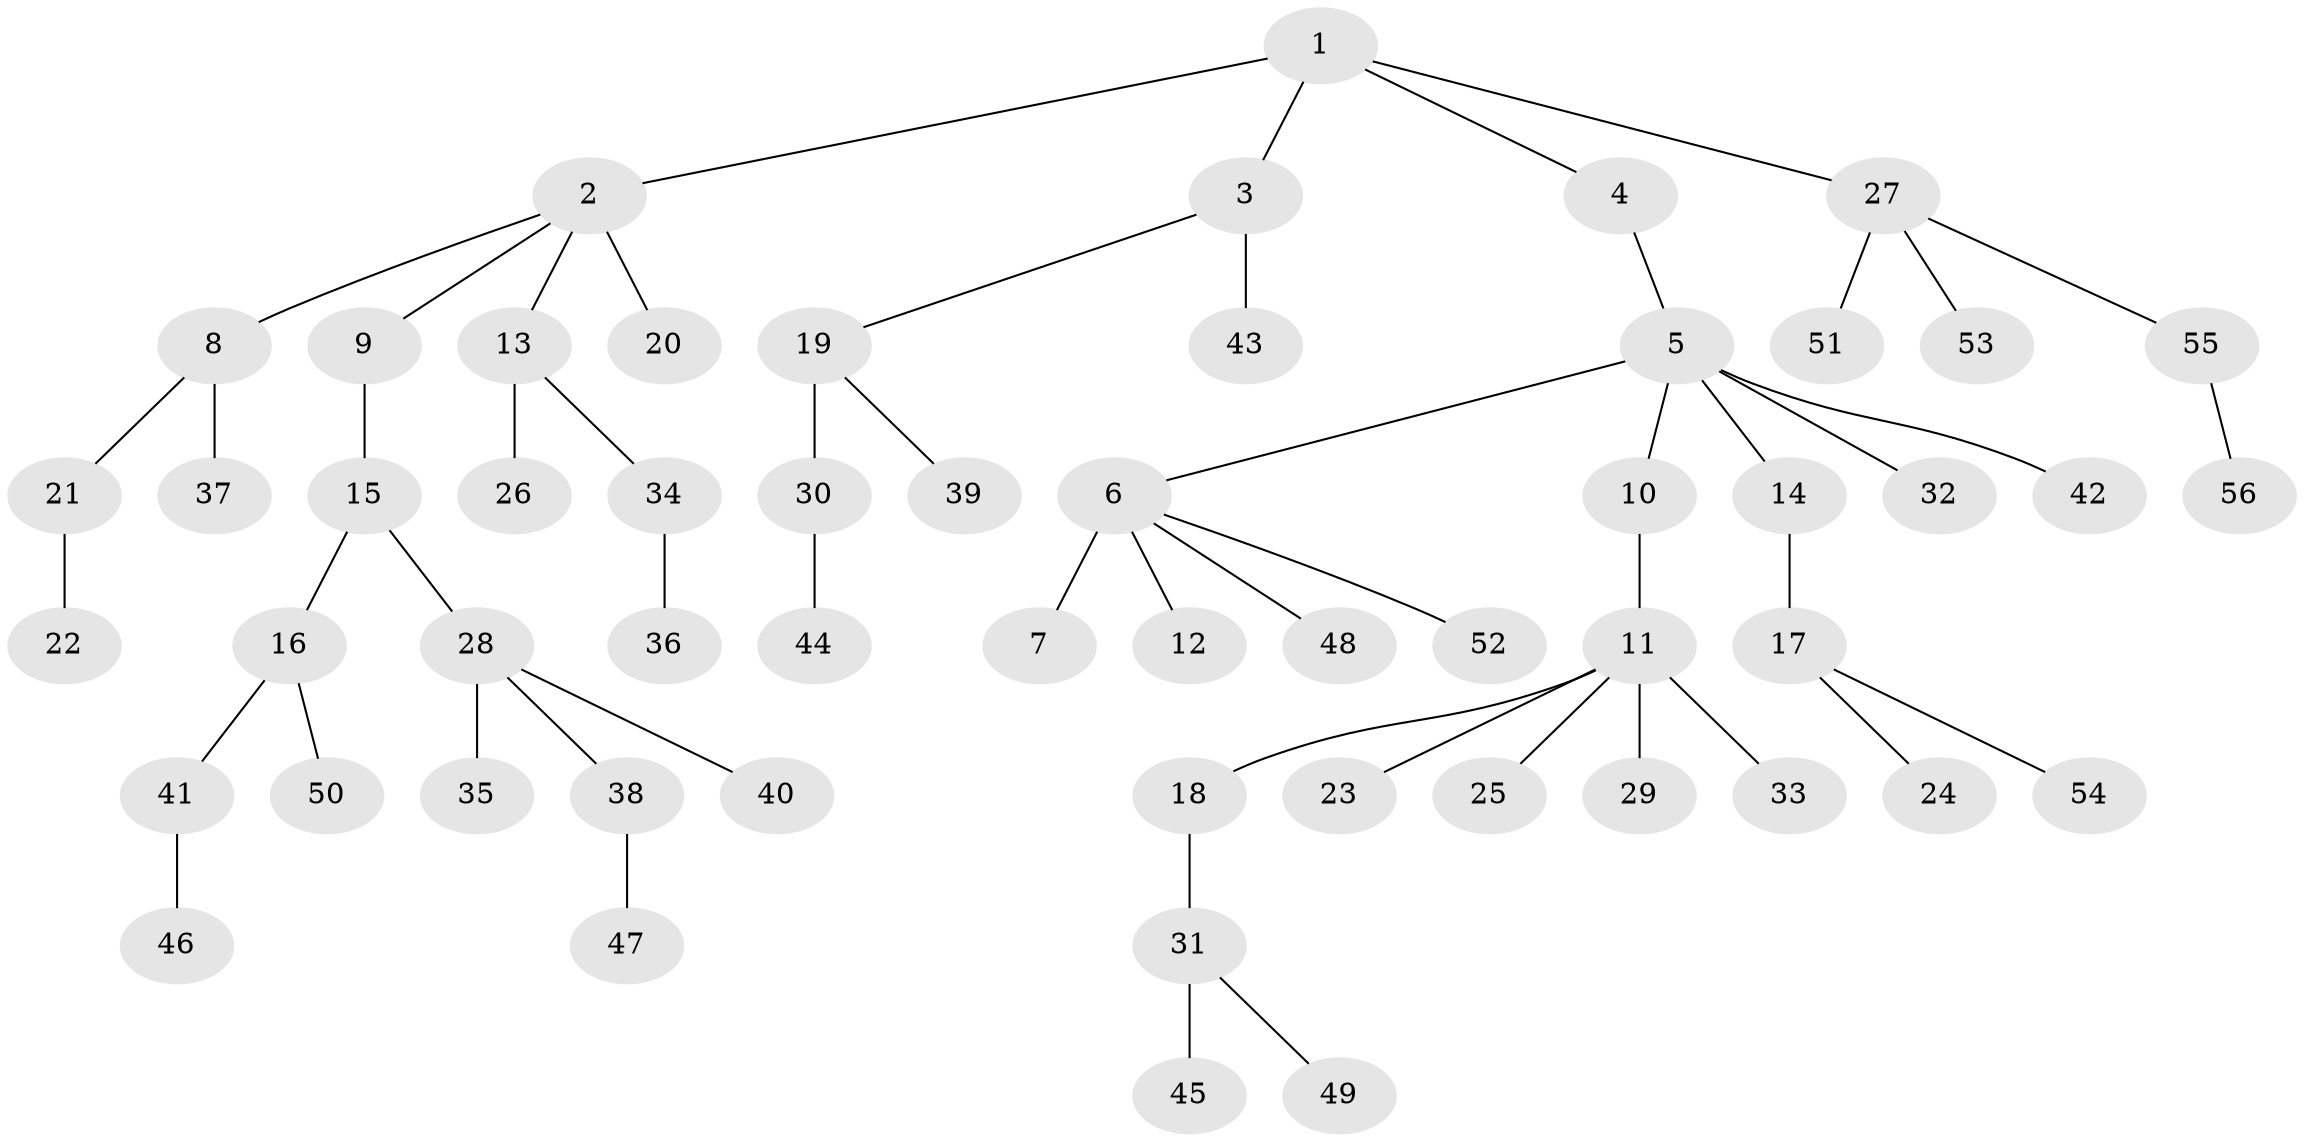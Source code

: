 // original degree distribution, {6: 0.028985507246376812, 7: 0.014492753623188406, 3: 0.10144927536231885, 8: 0.014492753623188406, 4: 0.021739130434782608, 2: 0.2971014492753623, 5: 0.021739130434782608, 1: 0.5}
// Generated by graph-tools (version 1.1) at 2025/52/03/04/25 22:52:00]
// undirected, 56 vertices, 55 edges
graph export_dot {
  node [color=gray90,style=filled];
  1;
  2;
  3;
  4;
  5;
  6;
  7;
  8;
  9;
  10;
  11;
  12;
  13;
  14;
  15;
  16;
  17;
  18;
  19;
  20;
  21;
  22;
  23;
  24;
  25;
  26;
  27;
  28;
  29;
  30;
  31;
  32;
  33;
  34;
  35;
  36;
  37;
  38;
  39;
  40;
  41;
  42;
  43;
  44;
  45;
  46;
  47;
  48;
  49;
  50;
  51;
  52;
  53;
  54;
  55;
  56;
  1 -- 2 [weight=1.0];
  1 -- 3 [weight=1.0];
  1 -- 4 [weight=1.0];
  1 -- 27 [weight=1.0];
  2 -- 8 [weight=1.0];
  2 -- 9 [weight=1.0];
  2 -- 13 [weight=1.0];
  2 -- 20 [weight=2.0];
  3 -- 19 [weight=1.0];
  3 -- 43 [weight=1.0];
  4 -- 5 [weight=1.0];
  5 -- 6 [weight=1.0];
  5 -- 10 [weight=1.0];
  5 -- 14 [weight=1.0];
  5 -- 32 [weight=1.0];
  5 -- 42 [weight=1.0];
  6 -- 7 [weight=6.0];
  6 -- 12 [weight=1.0];
  6 -- 48 [weight=1.0];
  6 -- 52 [weight=1.0];
  8 -- 21 [weight=1.0];
  8 -- 37 [weight=1.0];
  9 -- 15 [weight=3.0];
  10 -- 11 [weight=1.0];
  11 -- 18 [weight=1.0];
  11 -- 23 [weight=1.0];
  11 -- 25 [weight=1.0];
  11 -- 29 [weight=1.0];
  11 -- 33 [weight=1.0];
  13 -- 26 [weight=1.0];
  13 -- 34 [weight=1.0];
  14 -- 17 [weight=3.0];
  15 -- 16 [weight=1.0];
  15 -- 28 [weight=1.0];
  16 -- 41 [weight=2.0];
  16 -- 50 [weight=1.0];
  17 -- 24 [weight=1.0];
  17 -- 54 [weight=1.0];
  18 -- 31 [weight=1.0];
  19 -- 30 [weight=3.0];
  19 -- 39 [weight=1.0];
  21 -- 22 [weight=2.0];
  27 -- 51 [weight=1.0];
  27 -- 53 [weight=1.0];
  27 -- 55 [weight=1.0];
  28 -- 35 [weight=1.0];
  28 -- 38 [weight=1.0];
  28 -- 40 [weight=1.0];
  30 -- 44 [weight=1.0];
  31 -- 45 [weight=3.0];
  31 -- 49 [weight=1.0];
  34 -- 36 [weight=1.0];
  38 -- 47 [weight=1.0];
  41 -- 46 [weight=1.0];
  55 -- 56 [weight=1.0];
}
